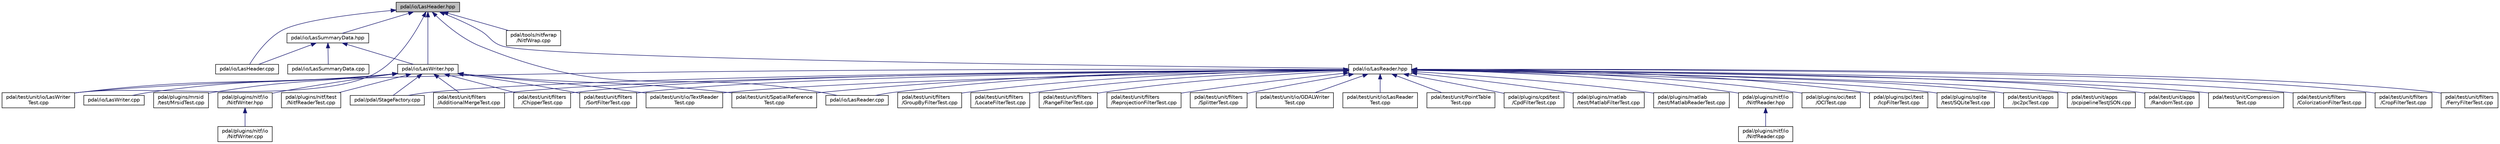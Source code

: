 digraph "pdal/io/LasHeader.hpp"
{
  edge [fontname="Helvetica",fontsize="10",labelfontname="Helvetica",labelfontsize="10"];
  node [fontname="Helvetica",fontsize="10",shape=record];
  Node1 [label="pdal/io/LasHeader.hpp",height=0.2,width=0.4,color="black", fillcolor="grey75", style="filled", fontcolor="black"];
  Node1 -> Node2 [dir="back",color="midnightblue",fontsize="10",style="solid",fontname="Helvetica"];
  Node2 [label="pdal/io/LasHeader.cpp",height=0.2,width=0.4,color="black", fillcolor="white", style="filled",URL="$LasHeader_8cpp.html"];
  Node1 -> Node3 [dir="back",color="midnightblue",fontsize="10",style="solid",fontname="Helvetica"];
  Node3 [label="pdal/io/LasSummaryData.hpp",height=0.2,width=0.4,color="black", fillcolor="white", style="filled",URL="$LasSummaryData_8hpp.html"];
  Node3 -> Node2 [dir="back",color="midnightblue",fontsize="10",style="solid",fontname="Helvetica"];
  Node3 -> Node4 [dir="back",color="midnightblue",fontsize="10",style="solid",fontname="Helvetica"];
  Node4 [label="pdal/io/LasSummaryData.cpp",height=0.2,width=0.4,color="black", fillcolor="white", style="filled",URL="$LasSummaryData_8cpp.html"];
  Node3 -> Node5 [dir="back",color="midnightblue",fontsize="10",style="solid",fontname="Helvetica"];
  Node5 [label="pdal/io/LasWriter.hpp",height=0.2,width=0.4,color="black", fillcolor="white", style="filled",URL="$LasWriter_8hpp.html"];
  Node5 -> Node6 [dir="back",color="midnightblue",fontsize="10",style="solid",fontname="Helvetica"];
  Node6 [label="pdal/io/LasWriter.cpp",height=0.2,width=0.4,color="black", fillcolor="white", style="filled",URL="$LasWriter_8cpp.html"];
  Node5 -> Node7 [dir="back",color="midnightblue",fontsize="10",style="solid",fontname="Helvetica"];
  Node7 [label="pdal/pdal/StageFactory.cpp",height=0.2,width=0.4,color="black", fillcolor="white", style="filled",URL="$StageFactory_8cpp.html"];
  Node5 -> Node8 [dir="back",color="midnightblue",fontsize="10",style="solid",fontname="Helvetica"];
  Node8 [label="pdal/plugins/mrsid\l/test/MrsidTest.cpp",height=0.2,width=0.4,color="black", fillcolor="white", style="filled",URL="$MrsidTest_8cpp.html"];
  Node5 -> Node9 [dir="back",color="midnightblue",fontsize="10",style="solid",fontname="Helvetica"];
  Node9 [label="pdal/plugins/nitf/io\l/NitfWriter.hpp",height=0.2,width=0.4,color="black", fillcolor="white", style="filled",URL="$NitfWriter_8hpp.html"];
  Node9 -> Node10 [dir="back",color="midnightblue",fontsize="10",style="solid",fontname="Helvetica"];
  Node10 [label="pdal/plugins/nitf/io\l/NitfWriter.cpp",height=0.2,width=0.4,color="black", fillcolor="white", style="filled",URL="$NitfWriter_8cpp.html"];
  Node5 -> Node11 [dir="back",color="midnightblue",fontsize="10",style="solid",fontname="Helvetica"];
  Node11 [label="pdal/plugins/nitf/test\l/NitfReaderTest.cpp",height=0.2,width=0.4,color="black", fillcolor="white", style="filled",URL="$NitfReaderTest_8cpp.html"];
  Node5 -> Node12 [dir="back",color="midnightblue",fontsize="10",style="solid",fontname="Helvetica"];
  Node12 [label="pdal/test/unit/filters\l/AdditionalMergeTest.cpp",height=0.2,width=0.4,color="black", fillcolor="white", style="filled",URL="$AdditionalMergeTest_8cpp.html"];
  Node5 -> Node13 [dir="back",color="midnightblue",fontsize="10",style="solid",fontname="Helvetica"];
  Node13 [label="pdal/test/unit/filters\l/ChipperTest.cpp",height=0.2,width=0.4,color="black", fillcolor="white", style="filled",URL="$ChipperTest_8cpp.html"];
  Node5 -> Node14 [dir="back",color="midnightblue",fontsize="10",style="solid",fontname="Helvetica"];
  Node14 [label="pdal/test/unit/filters\l/SortFilterTest.cpp",height=0.2,width=0.4,color="black", fillcolor="white", style="filled",URL="$SortFilterTest_8cpp.html"];
  Node5 -> Node15 [dir="back",color="midnightblue",fontsize="10",style="solid",fontname="Helvetica"];
  Node15 [label="pdal/test/unit/io/LasWriter\lTest.cpp",height=0.2,width=0.4,color="black", fillcolor="white", style="filled",URL="$LasWriterTest_8cpp.html"];
  Node5 -> Node16 [dir="back",color="midnightblue",fontsize="10",style="solid",fontname="Helvetica"];
  Node16 [label="pdal/test/unit/io/TextReader\lTest.cpp",height=0.2,width=0.4,color="black", fillcolor="white", style="filled",URL="$TextReaderTest_8cpp.html"];
  Node5 -> Node17 [dir="back",color="midnightblue",fontsize="10",style="solid",fontname="Helvetica"];
  Node17 [label="pdal/test/unit/SpatialReference\lTest.cpp",height=0.2,width=0.4,color="black", fillcolor="white", style="filled",URL="$SpatialReferenceTest_8cpp.html"];
  Node1 -> Node18 [dir="back",color="midnightblue",fontsize="10",style="solid",fontname="Helvetica"];
  Node18 [label="pdal/io/LasReader.hpp",height=0.2,width=0.4,color="black", fillcolor="white", style="filled",URL="$LasReader_8hpp.html"];
  Node18 -> Node19 [dir="back",color="midnightblue",fontsize="10",style="solid",fontname="Helvetica"];
  Node19 [label="pdal/io/LasReader.cpp",height=0.2,width=0.4,color="black", fillcolor="white", style="filled",URL="$LasReader_8cpp.html"];
  Node18 -> Node7 [dir="back",color="midnightblue",fontsize="10",style="solid",fontname="Helvetica"];
  Node18 -> Node20 [dir="back",color="midnightblue",fontsize="10",style="solid",fontname="Helvetica"];
  Node20 [label="pdal/plugins/cpd/test\l/CpdFilterTest.cpp",height=0.2,width=0.4,color="black", fillcolor="white", style="filled",URL="$CpdFilterTest_8cpp.html"];
  Node18 -> Node21 [dir="back",color="midnightblue",fontsize="10",style="solid",fontname="Helvetica"];
  Node21 [label="pdal/plugins/matlab\l/test/MatlabFilterTest.cpp",height=0.2,width=0.4,color="black", fillcolor="white", style="filled",URL="$MatlabFilterTest_8cpp.html"];
  Node18 -> Node22 [dir="back",color="midnightblue",fontsize="10",style="solid",fontname="Helvetica"];
  Node22 [label="pdal/plugins/matlab\l/test/MatlabReaderTest.cpp",height=0.2,width=0.4,color="black", fillcolor="white", style="filled",URL="$MatlabReaderTest_8cpp.html"];
  Node18 -> Node23 [dir="back",color="midnightblue",fontsize="10",style="solid",fontname="Helvetica"];
  Node23 [label="pdal/plugins/nitf/io\l/NitfReader.hpp",height=0.2,width=0.4,color="black", fillcolor="white", style="filled",URL="$NitfReader_8hpp.html"];
  Node23 -> Node24 [dir="back",color="midnightblue",fontsize="10",style="solid",fontname="Helvetica"];
  Node24 [label="pdal/plugins/nitf/io\l/NitfReader.cpp",height=0.2,width=0.4,color="black", fillcolor="white", style="filled",URL="$NitfReader_8cpp.html"];
  Node18 -> Node25 [dir="back",color="midnightblue",fontsize="10",style="solid",fontname="Helvetica"];
  Node25 [label="pdal/plugins/oci/test\l/OCITest.cpp",height=0.2,width=0.4,color="black", fillcolor="white", style="filled",URL="$OCITest_8cpp.html"];
  Node18 -> Node26 [dir="back",color="midnightblue",fontsize="10",style="solid",fontname="Helvetica"];
  Node26 [label="pdal/plugins/pcl/test\l/IcpFilterTest.cpp",height=0.2,width=0.4,color="black", fillcolor="white", style="filled",URL="$IcpFilterTest_8cpp.html"];
  Node18 -> Node27 [dir="back",color="midnightblue",fontsize="10",style="solid",fontname="Helvetica"];
  Node27 [label="pdal/plugins/sqlite\l/test/SQLiteTest.cpp",height=0.2,width=0.4,color="black", fillcolor="white", style="filled",URL="$SQLiteTest_8cpp.html"];
  Node18 -> Node28 [dir="back",color="midnightblue",fontsize="10",style="solid",fontname="Helvetica"];
  Node28 [label="pdal/test/unit/apps\l/pc2pcTest.cpp",height=0.2,width=0.4,color="black", fillcolor="white", style="filled",URL="$pc2pcTest_8cpp.html"];
  Node18 -> Node29 [dir="back",color="midnightblue",fontsize="10",style="solid",fontname="Helvetica"];
  Node29 [label="pdal/test/unit/apps\l/pcpipelineTestJSON.cpp",height=0.2,width=0.4,color="black", fillcolor="white", style="filled",URL="$pcpipelineTestJSON_8cpp.html"];
  Node18 -> Node30 [dir="back",color="midnightblue",fontsize="10",style="solid",fontname="Helvetica"];
  Node30 [label="pdal/test/unit/apps\l/RandomTest.cpp",height=0.2,width=0.4,color="black", fillcolor="white", style="filled",URL="$RandomTest_8cpp.html"];
  Node18 -> Node31 [dir="back",color="midnightblue",fontsize="10",style="solid",fontname="Helvetica"];
  Node31 [label="pdal/test/unit/Compression\lTest.cpp",height=0.2,width=0.4,color="black", fillcolor="white", style="filled",URL="$CompressionTest_8cpp.html"];
  Node18 -> Node12 [dir="back",color="midnightblue",fontsize="10",style="solid",fontname="Helvetica"];
  Node18 -> Node13 [dir="back",color="midnightblue",fontsize="10",style="solid",fontname="Helvetica"];
  Node18 -> Node32 [dir="back",color="midnightblue",fontsize="10",style="solid",fontname="Helvetica"];
  Node32 [label="pdal/test/unit/filters\l/ColorizationFilterTest.cpp",height=0.2,width=0.4,color="black", fillcolor="white", style="filled",URL="$ColorizationFilterTest_8cpp.html"];
  Node18 -> Node33 [dir="back",color="midnightblue",fontsize="10",style="solid",fontname="Helvetica"];
  Node33 [label="pdal/test/unit/filters\l/CropFilterTest.cpp",height=0.2,width=0.4,color="black", fillcolor="white", style="filled",URL="$CropFilterTest_8cpp.html"];
  Node18 -> Node34 [dir="back",color="midnightblue",fontsize="10",style="solid",fontname="Helvetica"];
  Node34 [label="pdal/test/unit/filters\l/FerryFilterTest.cpp",height=0.2,width=0.4,color="black", fillcolor="white", style="filled",URL="$FerryFilterTest_8cpp.html"];
  Node18 -> Node35 [dir="back",color="midnightblue",fontsize="10",style="solid",fontname="Helvetica"];
  Node35 [label="pdal/test/unit/filters\l/GroupByFilterTest.cpp",height=0.2,width=0.4,color="black", fillcolor="white", style="filled",URL="$GroupByFilterTest_8cpp.html"];
  Node18 -> Node36 [dir="back",color="midnightblue",fontsize="10",style="solid",fontname="Helvetica"];
  Node36 [label="pdal/test/unit/filters\l/LocateFilterTest.cpp",height=0.2,width=0.4,color="black", fillcolor="white", style="filled",URL="$LocateFilterTest_8cpp.html"];
  Node18 -> Node37 [dir="back",color="midnightblue",fontsize="10",style="solid",fontname="Helvetica"];
  Node37 [label="pdal/test/unit/filters\l/RangeFilterTest.cpp",height=0.2,width=0.4,color="black", fillcolor="white", style="filled",URL="$RangeFilterTest_8cpp.html"];
  Node18 -> Node38 [dir="back",color="midnightblue",fontsize="10",style="solid",fontname="Helvetica"];
  Node38 [label="pdal/test/unit/filters\l/ReprojectionFilterTest.cpp",height=0.2,width=0.4,color="black", fillcolor="white", style="filled",URL="$ReprojectionFilterTest_8cpp.html"];
  Node18 -> Node14 [dir="back",color="midnightblue",fontsize="10",style="solid",fontname="Helvetica"];
  Node18 -> Node39 [dir="back",color="midnightblue",fontsize="10",style="solid",fontname="Helvetica"];
  Node39 [label="pdal/test/unit/filters\l/SplitterTest.cpp",height=0.2,width=0.4,color="black", fillcolor="white", style="filled",URL="$SplitterTest_8cpp.html"];
  Node18 -> Node40 [dir="back",color="midnightblue",fontsize="10",style="solid",fontname="Helvetica"];
  Node40 [label="pdal/test/unit/io/GDALWriter\lTest.cpp",height=0.2,width=0.4,color="black", fillcolor="white", style="filled",URL="$GDALWriterTest_8cpp.html"];
  Node18 -> Node41 [dir="back",color="midnightblue",fontsize="10",style="solid",fontname="Helvetica"];
  Node41 [label="pdal/test/unit/io/LasReader\lTest.cpp",height=0.2,width=0.4,color="black", fillcolor="white", style="filled",URL="$LasReaderTest_8cpp.html"];
  Node18 -> Node15 [dir="back",color="midnightblue",fontsize="10",style="solid",fontname="Helvetica"];
  Node18 -> Node16 [dir="back",color="midnightblue",fontsize="10",style="solid",fontname="Helvetica"];
  Node18 -> Node42 [dir="back",color="midnightblue",fontsize="10",style="solid",fontname="Helvetica"];
  Node42 [label="pdal/test/unit/PointTable\lTest.cpp",height=0.2,width=0.4,color="black", fillcolor="white", style="filled",URL="$PointTableTest_8cpp.html"];
  Node18 -> Node17 [dir="back",color="midnightblue",fontsize="10",style="solid",fontname="Helvetica"];
  Node1 -> Node19 [dir="back",color="midnightblue",fontsize="10",style="solid",fontname="Helvetica"];
  Node1 -> Node5 [dir="back",color="midnightblue",fontsize="10",style="solid",fontname="Helvetica"];
  Node1 -> Node15 [dir="back",color="midnightblue",fontsize="10",style="solid",fontname="Helvetica"];
  Node1 -> Node43 [dir="back",color="midnightblue",fontsize="10",style="solid",fontname="Helvetica"];
  Node43 [label="pdal/tools/nitfwrap\l/NitfWrap.cpp",height=0.2,width=0.4,color="black", fillcolor="white", style="filled",URL="$NitfWrap_8cpp.html"];
}
